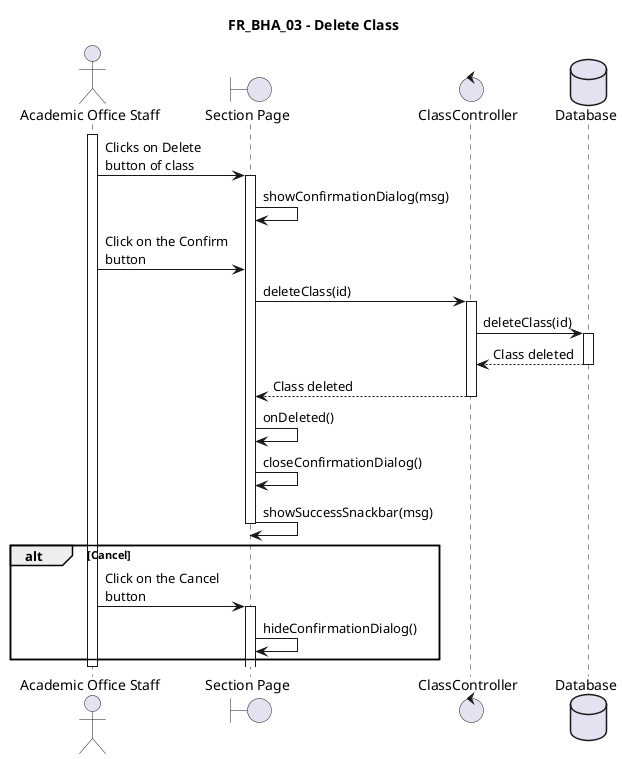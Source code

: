 @startuml FR_BHA_03
title FR_BHA_03 - Delete Class
skinparam maxMessageSize 125

actor "Academic Office Staff" as eu
boundary "Section Page" as fe
control "ClassController" as ct
database "Database" as db

activate eu

eu -> fe ++ : Clicks on Delete button of class
fe -> fe : showConfirmationDialog(msg)
eu -> fe : Click on the Confirm button

fe -> ct ++ : deleteClass(id)
ct -> db ++ : deleteClass(id)
db --> ct -- : Class deleted
ct --> fe -- : Class deleted
fe -> fe : onDeleted()
fe -> fe : closeConfirmationDialog()
fe -> fe -- : showSuccessSnackbar(msg)

alt Cancel
    eu -> fe ++ : Click on the Cancel button
    fe -> fe : hideConfirmationDialog()
end



deactivate eu

@enduml
